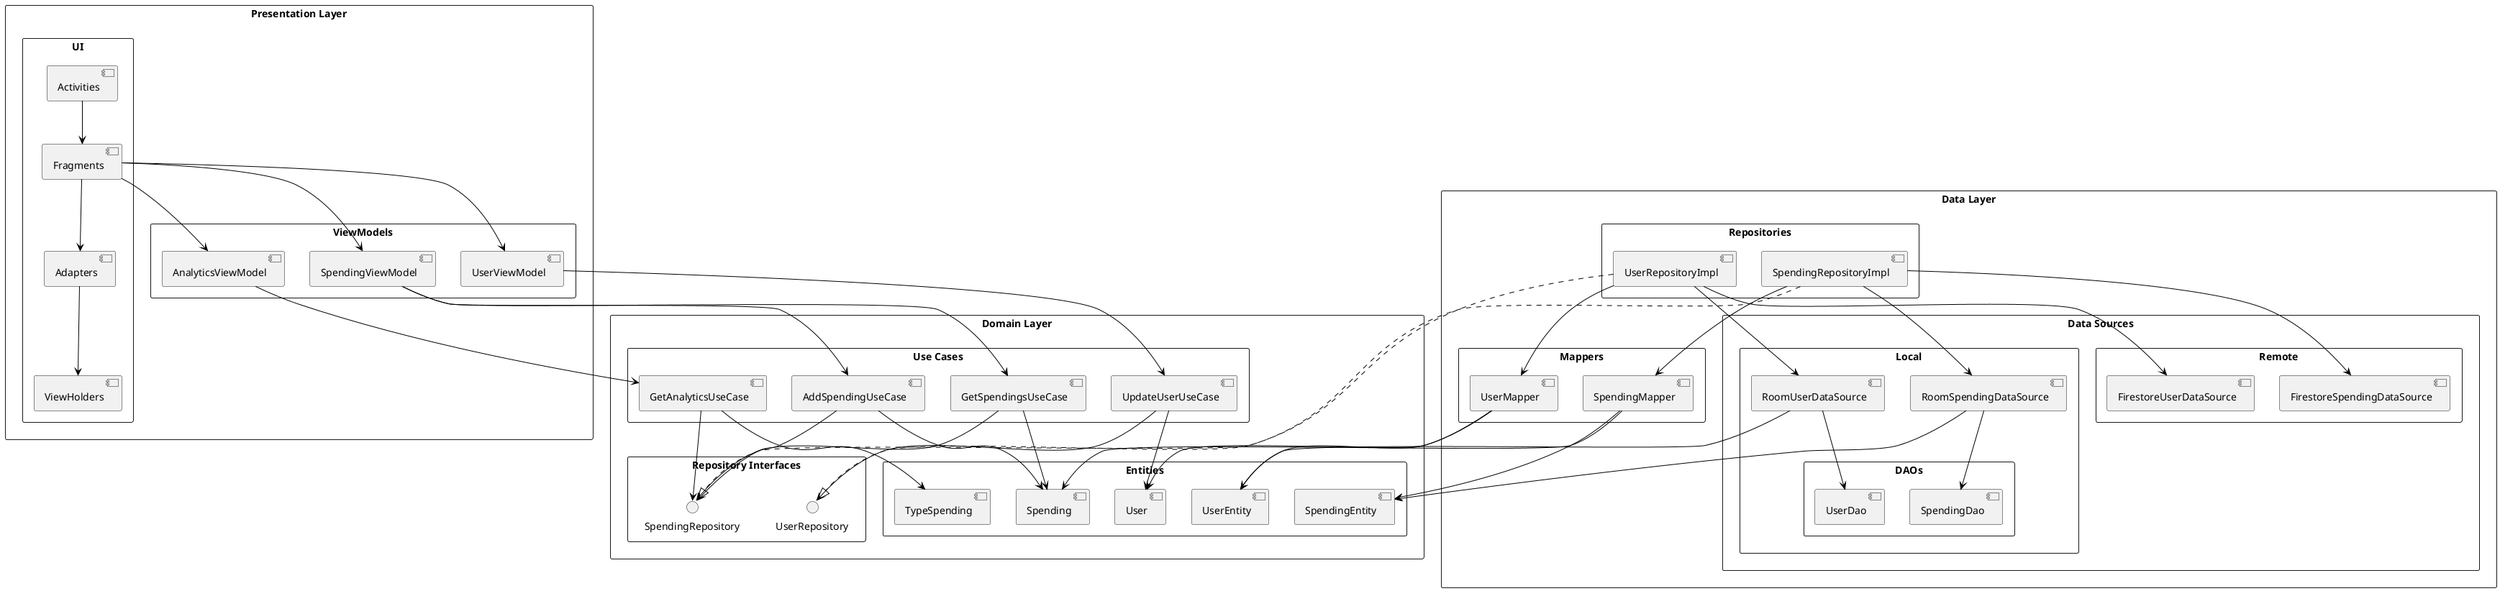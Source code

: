 @startuml "Quản lý chi tiêu - Clean Architecture"

' Định nghĩa các style
skinparam packageStyle rectangle
skinparam backgroundColor white
skinparam arrowColor black
skinparam componentStyle uml2

' Định nghĩa các layer
package "Presentation Layer" {
  package "UI" {
    component "Activities" as Activities
    component "Fragments" as Fragments
    component "Adapters" as Adapters
    component "ViewHolders" as ViewHolders
  }
  
  package "ViewModels" {
    component "SpendingViewModel" as SpendingViewModel
    component "UserViewModel" as UserViewModel
    component "AnalyticsViewModel" as AnalyticsViewModel
  }
}

package "Domain Layer" {
  package "Use Cases" {
    component "GetSpendingsUseCase" as GetSpendingsUseCase
    component "AddSpendingUseCase" as AddSpendingUseCase
    component "UpdateUserUseCase" as UpdateUserUseCase
    component "GetAnalyticsUseCase" as GetAnalyticsUseCase
  }
  
  package "Entities" {
    component "Spending" as Spending
    component "User" as User
    component "TypeSpending" as TypeSpending
  }
  
  package "Repository Interfaces" {
    interface "SpendingRepository" as SpendingRepository
    interface "UserRepository" as UserRepository
  }
}

package "Data Layer" {
  package "Repositories" {
    component "SpendingRepositoryImpl" as SpendingRepositoryImpl
    component "UserRepositoryImpl" as UserRepositoryImpl
  }
  
  package "Data Sources" {
    package "Remote" {
      component "FirestoreSpendingDataSource" as FirestoreSpendingDataSource
      component "FirestoreUserDataSource" as FirestoreUserDataSource
    }
    
    package "Local" {
      component "RoomSpendingDataSource" as RoomSpendingDataSource
      component "RoomUserDataSource" as RoomUserDataSource
      
      package "Entities" {
        component "SpendingEntity" as SpendingEntity
        component "UserEntity" as UserEntity
      }
      
      package "DAOs" {
        component "SpendingDao" as SpendingDao
        component "UserDao" as UserDao
      }
    }
  }
  
  package "Mappers" {
    component "SpendingMapper" as SpendingMapper
    component "UserMapper" as UserMapper
  }
}

' Định nghĩa các mối quan hệ
' Presentation -> Domain
Activities --> Fragments
Fragments --> Adapters
Adapters --> ViewHolders
Fragments --> SpendingViewModel
Fragments --> UserViewModel
Fragments --> AnalyticsViewModel

SpendingViewModel --> GetSpendingsUseCase
SpendingViewModel --> AddSpendingUseCase
UserViewModel --> UpdateUserUseCase
AnalyticsViewModel --> GetAnalyticsUseCase

' Domain Use Cases -> Domain Repositories
GetSpendingsUseCase --> SpendingRepository
AddSpendingUseCase --> SpendingRepository
UpdateUserUseCase --> UserRepository
GetAnalyticsUseCase --> SpendingRepository

' Domain Use Cases -> Domain Entities
GetSpendingsUseCase --> Spending
AddSpendingUseCase --> Spending
UpdateUserUseCase --> User
GetAnalyticsUseCase --> TypeSpending

' Data Repositories -> Domain Repositories
SpendingRepositoryImpl ..|> SpendingRepository
UserRepositoryImpl ..|> UserRepository

' Data Repositories -> Data Sources
SpendingRepositoryImpl --> FirestoreSpendingDataSource
SpendingRepositoryImpl --> RoomSpendingDataSource
UserRepositoryImpl --> FirestoreUserDataSource
UserRepositoryImpl --> RoomUserDataSource

' Data Sources -> Entities
RoomSpendingDataSource --> SpendingEntity
RoomUserDataSource --> UserEntity
RoomSpendingDataSource --> SpendingDao
RoomUserDataSource --> UserDao

' Mappers
SpendingRepositoryImpl --> SpendingMapper
UserRepositoryImpl --> UserMapper
SpendingMapper --> Spending
SpendingMapper --> SpendingEntity
UserMapper --> User
UserMapper --> UserEntity

@enduml